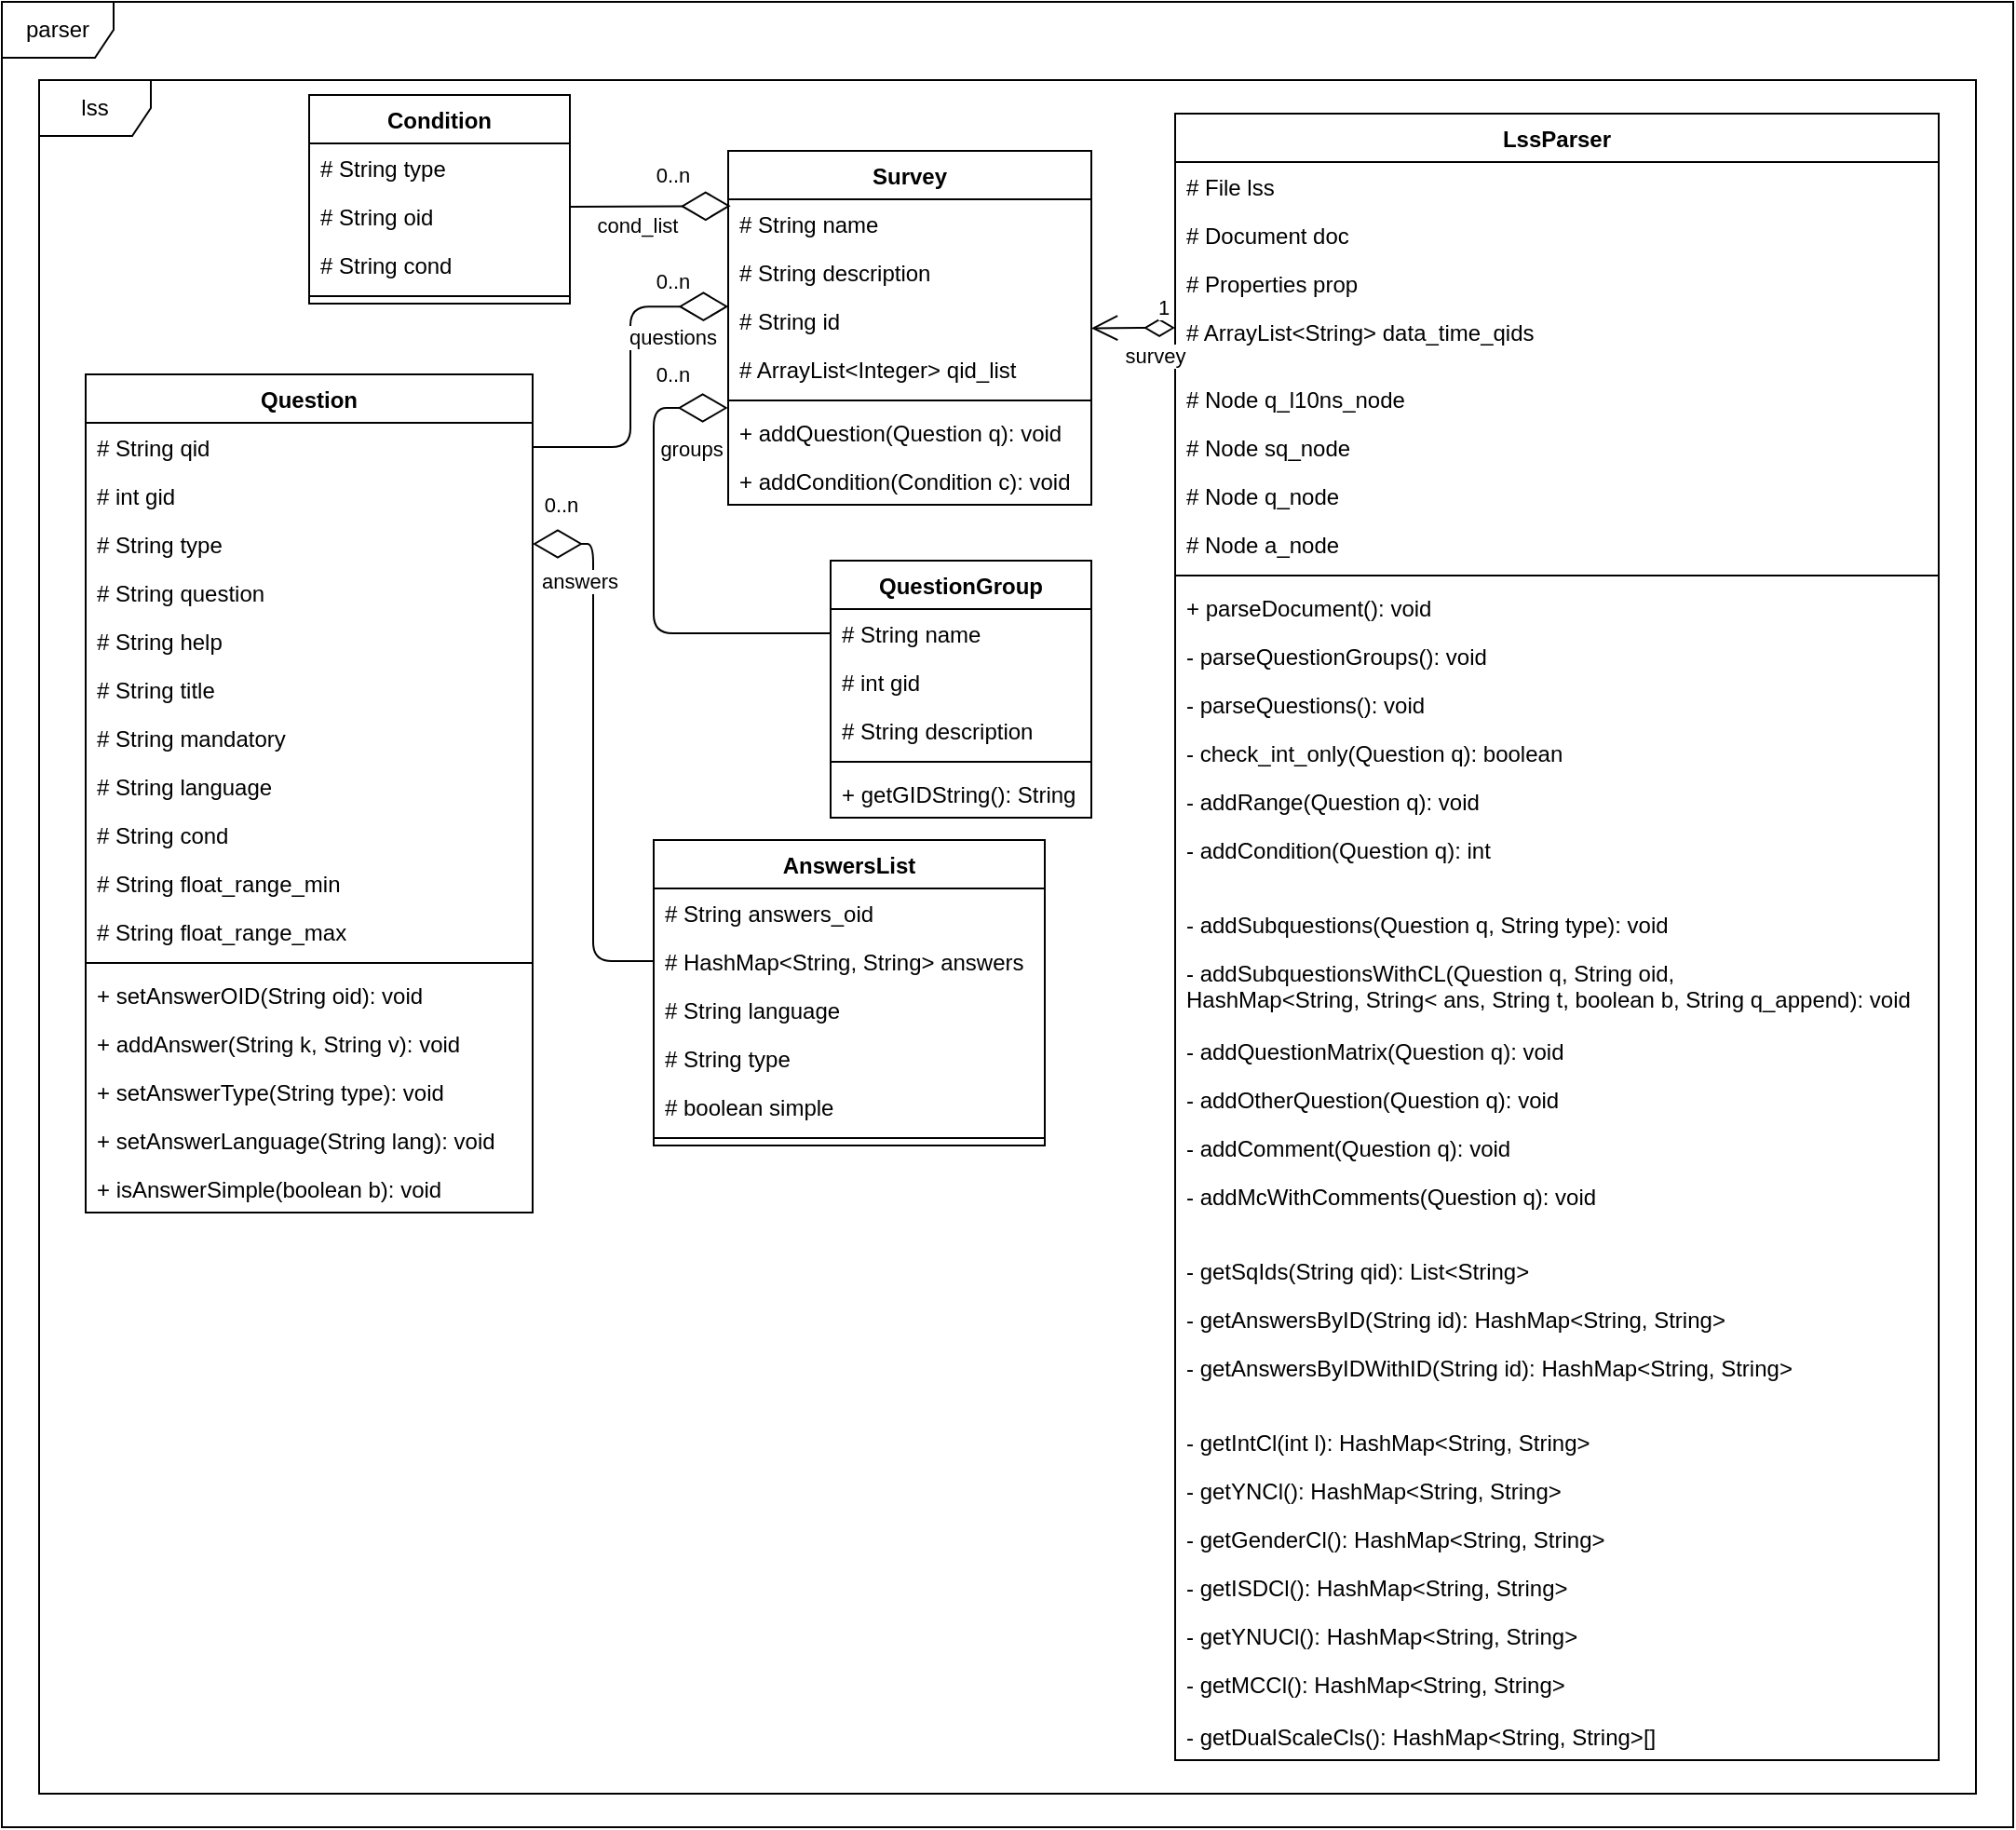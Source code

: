 <mxfile version="14.6.13" type="device"><diagram id="i3Wl8G1VSc9Tyjal9zll" name="Page-1"><mxGraphModel dx="1178" dy="709" grid="1" gridSize="10" guides="1" tooltips="1" connect="1" arrows="1" fold="1" page="1" pageScale="1" pageWidth="850" pageHeight="1100" math="0" shadow="0"><root><mxCell id="0"/><mxCell id="1" parent="0"/><mxCell id="gxFEIxirveoEoGUUxjYG-2" value="parser" style="shape=umlFrame;whiteSpace=wrap;html=1;" parent="1" vertex="1"><mxGeometry x="260" y="310" width="1080" height="980" as="geometry"/></mxCell><mxCell id="gxFEIxirveoEoGUUxjYG-1" value="lss" style="shape=umlFrame;whiteSpace=wrap;html=1;" parent="1" vertex="1"><mxGeometry x="280" y="352" width="1040" height="920" as="geometry"/></mxCell><mxCell id="gxFEIxirveoEoGUUxjYG-3" value="AnswersList" style="swimlane;fontStyle=1;childLayout=stackLayout;horizontal=1;startSize=26;fillColor=none;horizontalStack=0;resizeParent=1;resizeParentMax=0;resizeLast=0;collapsible=1;marginBottom=0;" parent="1" vertex="1"><mxGeometry x="610" y="760" width="210" height="164" as="geometry"/></mxCell><mxCell id="gxFEIxirveoEoGUUxjYG-4" value="# String answers_oid" style="text;strokeColor=none;fillColor=none;align=left;verticalAlign=top;spacingLeft=4;spacingRight=4;overflow=hidden;rotatable=0;points=[[0,0.5],[1,0.5]];portConstraint=eastwest;" parent="gxFEIxirveoEoGUUxjYG-3" vertex="1"><mxGeometry y="26" width="210" height="26" as="geometry"/></mxCell><mxCell id="gxFEIxirveoEoGUUxjYG-5" value="# HashMap&lt;String, String&gt; answers" style="text;strokeColor=none;fillColor=none;align=left;verticalAlign=top;spacingLeft=4;spacingRight=4;overflow=hidden;rotatable=0;points=[[0,0.5],[1,0.5]];portConstraint=eastwest;" parent="gxFEIxirveoEoGUUxjYG-3" vertex="1"><mxGeometry y="52" width="210" height="26" as="geometry"/></mxCell><mxCell id="gxFEIxirveoEoGUUxjYG-6" value="# String language" style="text;strokeColor=none;fillColor=none;align=left;verticalAlign=top;spacingLeft=4;spacingRight=4;overflow=hidden;rotatable=0;points=[[0,0.5],[1,0.5]];portConstraint=eastwest;" parent="gxFEIxirveoEoGUUxjYG-3" vertex="1"><mxGeometry y="78" width="210" height="26" as="geometry"/></mxCell><mxCell id="gxFEIxirveoEoGUUxjYG-8" value="# String type" style="text;strokeColor=none;fillColor=none;align=left;verticalAlign=top;spacingLeft=4;spacingRight=4;overflow=hidden;rotatable=0;points=[[0,0.5],[1,0.5]];portConstraint=eastwest;" parent="gxFEIxirveoEoGUUxjYG-3" vertex="1"><mxGeometry y="104" width="210" height="26" as="geometry"/></mxCell><mxCell id="gxFEIxirveoEoGUUxjYG-7" value="# boolean simple" style="text;strokeColor=none;fillColor=none;align=left;verticalAlign=top;spacingLeft=4;spacingRight=4;overflow=hidden;rotatable=0;points=[[0,0.5],[1,0.5]];portConstraint=eastwest;" parent="gxFEIxirveoEoGUUxjYG-3" vertex="1"><mxGeometry y="130" width="210" height="26" as="geometry"/></mxCell><mxCell id="gxFEIxirveoEoGUUxjYG-27" value="" style="line;strokeWidth=1;fillColor=none;align=left;verticalAlign=middle;spacingTop=-1;spacingLeft=3;spacingRight=3;rotatable=0;labelPosition=right;points=[];portConstraint=eastwest;" parent="gxFEIxirveoEoGUUxjYG-3" vertex="1"><mxGeometry y="156" width="210" height="8" as="geometry"/></mxCell><mxCell id="gxFEIxirveoEoGUUxjYG-9" value="Condition" style="swimlane;fontStyle=1;childLayout=stackLayout;horizontal=1;startSize=26;fillColor=none;horizontalStack=0;resizeParent=1;resizeParentMax=0;resizeLast=0;collapsible=1;marginBottom=0;" parent="1" vertex="1"><mxGeometry x="425" y="360" width="140" height="112" as="geometry"/></mxCell><mxCell id="gxFEIxirveoEoGUUxjYG-10" value="# String type" style="text;strokeColor=none;fillColor=none;align=left;verticalAlign=top;spacingLeft=4;spacingRight=4;overflow=hidden;rotatable=0;points=[[0,0.5],[1,0.5]];portConstraint=eastwest;" parent="gxFEIxirveoEoGUUxjYG-9" vertex="1"><mxGeometry y="26" width="140" height="26" as="geometry"/></mxCell><mxCell id="gxFEIxirveoEoGUUxjYG-11" value="# String oid" style="text;strokeColor=none;fillColor=none;align=left;verticalAlign=top;spacingLeft=4;spacingRight=4;overflow=hidden;rotatable=0;points=[[0,0.5],[1,0.5]];portConstraint=eastwest;" parent="gxFEIxirveoEoGUUxjYG-9" vertex="1"><mxGeometry y="52" width="140" height="26" as="geometry"/></mxCell><mxCell id="gxFEIxirveoEoGUUxjYG-12" value="# String cond" style="text;strokeColor=none;fillColor=none;align=left;verticalAlign=top;spacingLeft=4;spacingRight=4;overflow=hidden;rotatable=0;points=[[0,0.5],[1,0.5]];portConstraint=eastwest;" parent="gxFEIxirveoEoGUUxjYG-9" vertex="1"><mxGeometry y="78" width="140" height="26" as="geometry"/></mxCell><mxCell id="gxFEIxirveoEoGUUxjYG-26" value="" style="line;strokeWidth=1;fillColor=none;align=left;verticalAlign=middle;spacingTop=-1;spacingLeft=3;spacingRight=3;rotatable=0;labelPosition=right;points=[];portConstraint=eastwest;" parent="gxFEIxirveoEoGUUxjYG-9" vertex="1"><mxGeometry y="104" width="140" height="8" as="geometry"/></mxCell><mxCell id="gxFEIxirveoEoGUUxjYG-13" value="Question" style="swimlane;fontStyle=1;childLayout=stackLayout;horizontal=1;startSize=26;fillColor=none;horizontalStack=0;resizeParent=1;resizeParentMax=0;resizeLast=0;collapsible=1;marginBottom=0;" parent="1" vertex="1"><mxGeometry x="305" y="510" width="240" height="450" as="geometry"/></mxCell><mxCell id="gxFEIxirveoEoGUUxjYG-14" value="# String qid" style="text;strokeColor=none;fillColor=none;align=left;verticalAlign=top;spacingLeft=4;spacingRight=4;overflow=hidden;rotatable=0;points=[[0,0.5],[1,0.5]];portConstraint=eastwest;" parent="gxFEIxirveoEoGUUxjYG-13" vertex="1"><mxGeometry y="26" width="240" height="26" as="geometry"/></mxCell><mxCell id="gxFEIxirveoEoGUUxjYG-15" value="# int gid" style="text;strokeColor=none;fillColor=none;align=left;verticalAlign=top;spacingLeft=4;spacingRight=4;overflow=hidden;rotatable=0;points=[[0,0.5],[1,0.5]];portConstraint=eastwest;" parent="gxFEIxirveoEoGUUxjYG-13" vertex="1"><mxGeometry y="52" width="240" height="26" as="geometry"/></mxCell><mxCell id="gxFEIxirveoEoGUUxjYG-16" value="# String type" style="text;strokeColor=none;fillColor=none;align=left;verticalAlign=top;spacingLeft=4;spacingRight=4;overflow=hidden;rotatable=0;points=[[0,0.5],[1,0.5]];portConstraint=eastwest;" parent="gxFEIxirveoEoGUUxjYG-13" vertex="1"><mxGeometry y="78" width="240" height="26" as="geometry"/></mxCell><mxCell id="gxFEIxirveoEoGUUxjYG-19" value="# String question" style="text;strokeColor=none;fillColor=none;align=left;verticalAlign=top;spacingLeft=4;spacingRight=4;overflow=hidden;rotatable=0;points=[[0,0.5],[1,0.5]];portConstraint=eastwest;" parent="gxFEIxirveoEoGUUxjYG-13" vertex="1"><mxGeometry y="104" width="240" height="26" as="geometry"/></mxCell><mxCell id="gxFEIxirveoEoGUUxjYG-22" value="# String help" style="text;strokeColor=none;fillColor=none;align=left;verticalAlign=top;spacingLeft=4;spacingRight=4;overflow=hidden;rotatable=0;points=[[0,0.5],[1,0.5]];portConstraint=eastwest;" parent="gxFEIxirveoEoGUUxjYG-13" vertex="1"><mxGeometry y="130" width="240" height="26" as="geometry"/></mxCell><mxCell id="gxFEIxirveoEoGUUxjYG-23" value="# String title" style="text;strokeColor=none;fillColor=none;align=left;verticalAlign=top;spacingLeft=4;spacingRight=4;overflow=hidden;rotatable=0;points=[[0,0.5],[1,0.5]];portConstraint=eastwest;" parent="gxFEIxirveoEoGUUxjYG-13" vertex="1"><mxGeometry y="156" width="240" height="26" as="geometry"/></mxCell><mxCell id="gxFEIxirveoEoGUUxjYG-21" value="# String mandatory" style="text;strokeColor=none;fillColor=none;align=left;verticalAlign=top;spacingLeft=4;spacingRight=4;overflow=hidden;rotatable=0;points=[[0,0.5],[1,0.5]];portConstraint=eastwest;" parent="gxFEIxirveoEoGUUxjYG-13" vertex="1"><mxGeometry y="182" width="240" height="26" as="geometry"/></mxCell><mxCell id="gxFEIxirveoEoGUUxjYG-20" value="# String language" style="text;strokeColor=none;fillColor=none;align=left;verticalAlign=top;spacingLeft=4;spacingRight=4;overflow=hidden;rotatable=0;points=[[0,0.5],[1,0.5]];portConstraint=eastwest;" parent="gxFEIxirveoEoGUUxjYG-13" vertex="1"><mxGeometry y="208" width="240" height="26" as="geometry"/></mxCell><mxCell id="gxFEIxirveoEoGUUxjYG-18" value="# String cond" style="text;strokeColor=none;fillColor=none;align=left;verticalAlign=top;spacingLeft=4;spacingRight=4;overflow=hidden;rotatable=0;points=[[0,0.5],[1,0.5]];portConstraint=eastwest;" parent="gxFEIxirveoEoGUUxjYG-13" vertex="1"><mxGeometry y="234" width="240" height="26" as="geometry"/></mxCell><mxCell id="gxFEIxirveoEoGUUxjYG-24" value="# String float_range_min" style="text;strokeColor=none;fillColor=none;align=left;verticalAlign=top;spacingLeft=4;spacingRight=4;overflow=hidden;rotatable=0;points=[[0,0.5],[1,0.5]];portConstraint=eastwest;" parent="gxFEIxirveoEoGUUxjYG-13" vertex="1"><mxGeometry y="260" width="240" height="26" as="geometry"/></mxCell><mxCell id="gxFEIxirveoEoGUUxjYG-17" value="# String float_range_max" style="text;strokeColor=none;fillColor=none;align=left;verticalAlign=top;spacingLeft=4;spacingRight=4;overflow=hidden;rotatable=0;points=[[0,0.5],[1,0.5]];portConstraint=eastwest;" parent="gxFEIxirveoEoGUUxjYG-13" vertex="1"><mxGeometry y="286" width="240" height="26" as="geometry"/></mxCell><mxCell id="gxFEIxirveoEoGUUxjYG-25" value="" style="line;strokeWidth=1;fillColor=none;align=left;verticalAlign=middle;spacingTop=-1;spacingLeft=3;spacingRight=3;rotatable=0;labelPosition=right;points=[];portConstraint=eastwest;" parent="gxFEIxirveoEoGUUxjYG-13" vertex="1"><mxGeometry y="312" width="240" height="8" as="geometry"/></mxCell><mxCell id="gxFEIxirveoEoGUUxjYG-29" value="+ setAnswerOID(String oid): void" style="text;strokeColor=none;fillColor=none;align=left;verticalAlign=top;spacingLeft=4;spacingRight=4;overflow=hidden;rotatable=0;points=[[0,0.5],[1,0.5]];portConstraint=eastwest;" parent="gxFEIxirveoEoGUUxjYG-13" vertex="1"><mxGeometry y="320" width="240" height="26" as="geometry"/></mxCell><mxCell id="gxFEIxirveoEoGUUxjYG-28" value="+ addAnswer(String k, String v): void" style="text;strokeColor=none;fillColor=none;align=left;verticalAlign=top;spacingLeft=4;spacingRight=4;overflow=hidden;rotatable=0;points=[[0,0.5],[1,0.5]];portConstraint=eastwest;" parent="gxFEIxirveoEoGUUxjYG-13" vertex="1"><mxGeometry y="346" width="240" height="26" as="geometry"/></mxCell><mxCell id="gxFEIxirveoEoGUUxjYG-32" value="+ setAnswerType(String type): void" style="text;strokeColor=none;fillColor=none;align=left;verticalAlign=top;spacingLeft=4;spacingRight=4;overflow=hidden;rotatable=0;points=[[0,0.5],[1,0.5]];portConstraint=eastwest;" parent="gxFEIxirveoEoGUUxjYG-13" vertex="1"><mxGeometry y="372" width="240" height="26" as="geometry"/></mxCell><mxCell id="gxFEIxirveoEoGUUxjYG-31" value="+ setAnswerLanguage(String lang): void" style="text;strokeColor=none;fillColor=none;align=left;verticalAlign=top;spacingLeft=4;spacingRight=4;overflow=hidden;rotatable=0;points=[[0,0.5],[1,0.5]];portConstraint=eastwest;" parent="gxFEIxirveoEoGUUxjYG-13" vertex="1"><mxGeometry y="398" width="240" height="26" as="geometry"/></mxCell><mxCell id="gxFEIxirveoEoGUUxjYG-30" value="+ isAnswerSimple(boolean b): void" style="text;strokeColor=none;fillColor=none;align=left;verticalAlign=top;spacingLeft=4;spacingRight=4;overflow=hidden;rotatable=0;points=[[0,0.5],[1,0.5]];portConstraint=eastwest;" parent="gxFEIxirveoEoGUUxjYG-13" vertex="1"><mxGeometry y="424" width="240" height="26" as="geometry"/></mxCell><mxCell id="gxFEIxirveoEoGUUxjYG-33" value="QuestionGroup" style="swimlane;fontStyle=1;childLayout=stackLayout;horizontal=1;startSize=26;fillColor=none;horizontalStack=0;resizeParent=1;resizeParentMax=0;resizeLast=0;collapsible=1;marginBottom=0;" parent="1" vertex="1"><mxGeometry x="705" y="610" width="140" height="138" as="geometry"/></mxCell><mxCell id="gxFEIxirveoEoGUUxjYG-34" value="# String name" style="text;strokeColor=none;fillColor=none;align=left;verticalAlign=top;spacingLeft=4;spacingRight=4;overflow=hidden;rotatable=0;points=[[0,0.5],[1,0.5]];portConstraint=eastwest;" parent="gxFEIxirveoEoGUUxjYG-33" vertex="1"><mxGeometry y="26" width="140" height="26" as="geometry"/></mxCell><mxCell id="gxFEIxirveoEoGUUxjYG-35" value="# int gid" style="text;strokeColor=none;fillColor=none;align=left;verticalAlign=top;spacingLeft=4;spacingRight=4;overflow=hidden;rotatable=0;points=[[0,0.5],[1,0.5]];portConstraint=eastwest;" parent="gxFEIxirveoEoGUUxjYG-33" vertex="1"><mxGeometry y="52" width="140" height="26" as="geometry"/></mxCell><mxCell id="gxFEIxirveoEoGUUxjYG-36" value="# String description" style="text;strokeColor=none;fillColor=none;align=left;verticalAlign=top;spacingLeft=4;spacingRight=4;overflow=hidden;rotatable=0;points=[[0,0.5],[1,0.5]];portConstraint=eastwest;" parent="gxFEIxirveoEoGUUxjYG-33" vertex="1"><mxGeometry y="78" width="140" height="26" as="geometry"/></mxCell><mxCell id="gxFEIxirveoEoGUUxjYG-37" value="" style="line;strokeWidth=1;fillColor=none;align=left;verticalAlign=middle;spacingTop=-1;spacingLeft=3;spacingRight=3;rotatable=0;labelPosition=right;points=[];portConstraint=eastwest;" parent="gxFEIxirveoEoGUUxjYG-33" vertex="1"><mxGeometry y="104" width="140" height="8" as="geometry"/></mxCell><mxCell id="gxFEIxirveoEoGUUxjYG-38" value="+ getGIDString(): String" style="text;strokeColor=none;fillColor=none;align=left;verticalAlign=top;spacingLeft=4;spacingRight=4;overflow=hidden;rotatable=0;points=[[0,0.5],[1,0.5]];portConstraint=eastwest;" parent="gxFEIxirveoEoGUUxjYG-33" vertex="1"><mxGeometry y="112" width="140" height="26" as="geometry"/></mxCell><mxCell id="gxFEIxirveoEoGUUxjYG-39" value="Survey" style="swimlane;fontStyle=1;childLayout=stackLayout;horizontal=1;startSize=26;fillColor=none;horizontalStack=0;resizeParent=1;resizeParentMax=0;resizeLast=0;collapsible=1;marginBottom=0;" parent="1" vertex="1"><mxGeometry x="650" y="390" width="195" height="190" as="geometry"/></mxCell><mxCell id="gxFEIxirveoEoGUUxjYG-40" value="# String name" style="text;strokeColor=none;fillColor=none;align=left;verticalAlign=top;spacingLeft=4;spacingRight=4;overflow=hidden;rotatable=0;points=[[0,0.5],[1,0.5]];portConstraint=eastwest;" parent="gxFEIxirveoEoGUUxjYG-39" vertex="1"><mxGeometry y="26" width="195" height="26" as="geometry"/></mxCell><mxCell id="gxFEIxirveoEoGUUxjYG-41" value="# String description" style="text;strokeColor=none;fillColor=none;align=left;verticalAlign=top;spacingLeft=4;spacingRight=4;overflow=hidden;rotatable=0;points=[[0,0.5],[1,0.5]];portConstraint=eastwest;" parent="gxFEIxirveoEoGUUxjYG-39" vertex="1"><mxGeometry y="52" width="195" height="26" as="geometry"/></mxCell><mxCell id="gxFEIxirveoEoGUUxjYG-42" value="# String id" style="text;strokeColor=none;fillColor=none;align=left;verticalAlign=top;spacingLeft=4;spacingRight=4;overflow=hidden;rotatable=0;points=[[0,0.5],[1,0.5]];portConstraint=eastwest;" parent="gxFEIxirveoEoGUUxjYG-39" vertex="1"><mxGeometry y="78" width="195" height="26" as="geometry"/></mxCell><mxCell id="gxFEIxirveoEoGUUxjYG-43" value="# ArrayList&lt;Integer&gt; qid_list" style="text;strokeColor=none;fillColor=none;align=left;verticalAlign=top;spacingLeft=4;spacingRight=4;overflow=hidden;rotatable=0;points=[[0,0.5],[1,0.5]];portConstraint=eastwest;" parent="gxFEIxirveoEoGUUxjYG-39" vertex="1"><mxGeometry y="104" width="195" height="26" as="geometry"/></mxCell><mxCell id="gxFEIxirveoEoGUUxjYG-44" value="" style="line;strokeWidth=1;fillColor=none;align=left;verticalAlign=middle;spacingTop=-1;spacingLeft=3;spacingRight=3;rotatable=0;labelPosition=right;points=[];portConstraint=eastwest;" parent="gxFEIxirveoEoGUUxjYG-39" vertex="1"><mxGeometry y="130" width="195" height="8" as="geometry"/></mxCell><mxCell id="gxFEIxirveoEoGUUxjYG-45" value="+ addQuestion(Question q): void" style="text;strokeColor=none;fillColor=none;align=left;verticalAlign=top;spacingLeft=4;spacingRight=4;overflow=hidden;rotatable=0;points=[[0,0.5],[1,0.5]];portConstraint=eastwest;" parent="gxFEIxirveoEoGUUxjYG-39" vertex="1"><mxGeometry y="138" width="195" height="26" as="geometry"/></mxCell><mxCell id="gxFEIxirveoEoGUUxjYG-46" value="+ addCondition(Condition c): void" style="text;strokeColor=none;fillColor=none;align=left;verticalAlign=top;spacingLeft=4;spacingRight=4;overflow=hidden;rotatable=0;points=[[0,0.5],[1,0.5]];portConstraint=eastwest;" parent="gxFEIxirveoEoGUUxjYG-39" vertex="1"><mxGeometry y="164" width="195" height="26" as="geometry"/></mxCell><mxCell id="gxFEIxirveoEoGUUxjYG-55" value="LssParser" style="swimlane;fontStyle=1;childLayout=stackLayout;horizontal=1;startSize=26;fillColor=none;horizontalStack=0;resizeParent=1;resizeParentMax=0;resizeLast=0;collapsible=1;marginBottom=0;" parent="1" vertex="1"><mxGeometry x="890" y="370" width="410" height="884" as="geometry"/></mxCell><mxCell id="gxFEIxirveoEoGUUxjYG-56" value="# File lss" style="text;strokeColor=none;fillColor=none;align=left;verticalAlign=top;spacingLeft=4;spacingRight=4;overflow=hidden;rotatable=0;points=[[0,0.5],[1,0.5]];portConstraint=eastwest;" parent="gxFEIxirveoEoGUUxjYG-55" vertex="1"><mxGeometry y="26" width="410" height="26" as="geometry"/></mxCell><mxCell id="gxFEIxirveoEoGUUxjYG-57" value="# Document doc" style="text;strokeColor=none;fillColor=none;align=left;verticalAlign=top;spacingLeft=4;spacingRight=4;overflow=hidden;rotatable=0;points=[[0,0.5],[1,0.5]];portConstraint=eastwest;" parent="gxFEIxirveoEoGUUxjYG-55" vertex="1"><mxGeometry y="52" width="410" height="26" as="geometry"/></mxCell><mxCell id="gxFEIxirveoEoGUUxjYG-58" value="# Properties prop" style="text;strokeColor=none;fillColor=none;align=left;verticalAlign=top;spacingLeft=4;spacingRight=4;overflow=hidden;rotatable=0;points=[[0,0.5],[1,0.5]];portConstraint=eastwest;" parent="gxFEIxirveoEoGUUxjYG-55" vertex="1"><mxGeometry y="78" width="410" height="26" as="geometry"/></mxCell><mxCell id="gxFEIxirveoEoGUUxjYG-59" value="# ArrayList&lt;String&gt; data_time_qids" style="text;strokeColor=none;fillColor=none;align=left;verticalAlign=top;spacingLeft=4;spacingRight=4;overflow=hidden;rotatable=0;points=[[0,0.5],[1,0.5]];portConstraint=eastwest;" parent="gxFEIxirveoEoGUUxjYG-55" vertex="1"><mxGeometry y="104" width="410" height="22" as="geometry"/></mxCell><mxCell id="gxFEIxirveoEoGUUxjYG-64" value="" style="text;strokeColor=none;fillColor=none;align=left;verticalAlign=middle;spacingTop=-1;spacingLeft=4;spacingRight=4;rotatable=0;labelPosition=right;points=[];portConstraint=eastwest;" parent="gxFEIxirveoEoGUUxjYG-55" vertex="1"><mxGeometry y="126" width="410" height="14" as="geometry"/></mxCell><mxCell id="gxFEIxirveoEoGUUxjYG-60" value="# Node q_l10ns_node" style="text;strokeColor=none;fillColor=none;align=left;verticalAlign=top;spacingLeft=4;spacingRight=4;overflow=hidden;rotatable=0;points=[[0,0.5],[1,0.5]];portConstraint=eastwest;" parent="gxFEIxirveoEoGUUxjYG-55" vertex="1"><mxGeometry y="140" width="410" height="26" as="geometry"/></mxCell><mxCell id="gxFEIxirveoEoGUUxjYG-61" value="# Node sq_node" style="text;strokeColor=none;fillColor=none;align=left;verticalAlign=top;spacingLeft=4;spacingRight=4;overflow=hidden;rotatable=0;points=[[0,0.5],[1,0.5]];portConstraint=eastwest;" parent="gxFEIxirveoEoGUUxjYG-55" vertex="1"><mxGeometry y="166" width="410" height="26" as="geometry"/></mxCell><mxCell id="gxFEIxirveoEoGUUxjYG-63" value="# Node q_node" style="text;strokeColor=none;fillColor=none;align=left;verticalAlign=top;spacingLeft=4;spacingRight=4;overflow=hidden;rotatable=0;points=[[0,0.5],[1,0.5]];portConstraint=eastwest;" parent="gxFEIxirveoEoGUUxjYG-55" vertex="1"><mxGeometry y="192" width="410" height="26" as="geometry"/></mxCell><mxCell id="gxFEIxirveoEoGUUxjYG-62" value="# Node a_node" style="text;strokeColor=none;fillColor=none;align=left;verticalAlign=top;spacingLeft=4;spacingRight=4;overflow=hidden;rotatable=0;points=[[0,0.5],[1,0.5]];portConstraint=eastwest;" parent="gxFEIxirveoEoGUUxjYG-55" vertex="1"><mxGeometry y="218" width="410" height="26" as="geometry"/></mxCell><mxCell id="gxFEIxirveoEoGUUxjYG-65" value="" style="line;strokeWidth=1;fillColor=none;align=left;verticalAlign=middle;spacingTop=-1;spacingLeft=3;spacingRight=3;rotatable=0;labelPosition=right;points=[];portConstraint=eastwest;" parent="gxFEIxirveoEoGUUxjYG-55" vertex="1"><mxGeometry y="244" width="410" height="8" as="geometry"/></mxCell><mxCell id="gxFEIxirveoEoGUUxjYG-66" value="+ parseDocument(): void" style="text;strokeColor=none;fillColor=none;align=left;verticalAlign=top;spacingLeft=4;spacingRight=4;overflow=hidden;rotatable=0;points=[[0,0.5],[1,0.5]];portConstraint=eastwest;" parent="gxFEIxirveoEoGUUxjYG-55" vertex="1"><mxGeometry y="252" width="410" height="26" as="geometry"/></mxCell><mxCell id="gxFEIxirveoEoGUUxjYG-67" value="- parseQuestionGroups(): void" style="text;strokeColor=none;fillColor=none;align=left;verticalAlign=top;spacingLeft=4;spacingRight=4;overflow=hidden;rotatable=0;points=[[0,0.5],[1,0.5]];portConstraint=eastwest;" parent="gxFEIxirveoEoGUUxjYG-55" vertex="1"><mxGeometry y="278" width="410" height="26" as="geometry"/></mxCell><mxCell id="gxFEIxirveoEoGUUxjYG-68" value="- parseQuestions(): void" style="text;strokeColor=none;fillColor=none;align=left;verticalAlign=top;spacingLeft=4;spacingRight=4;overflow=hidden;rotatable=0;points=[[0,0.5],[1,0.5]];portConstraint=eastwest;" parent="gxFEIxirveoEoGUUxjYG-55" vertex="1"><mxGeometry y="304" width="410" height="26" as="geometry"/></mxCell><mxCell id="gxFEIxirveoEoGUUxjYG-69" value="- check_int_only(Question q): boolean" style="text;strokeColor=none;fillColor=none;align=left;verticalAlign=top;spacingLeft=4;spacingRight=4;overflow=hidden;rotatable=0;points=[[0,0.5],[1,0.5]];portConstraint=eastwest;" parent="gxFEIxirveoEoGUUxjYG-55" vertex="1"><mxGeometry y="330" width="410" height="26" as="geometry"/></mxCell><mxCell id="gxFEIxirveoEoGUUxjYG-70" value="- addRange(Question q): void" style="text;strokeColor=none;fillColor=none;align=left;verticalAlign=top;spacingLeft=4;spacingRight=4;overflow=hidden;rotatable=0;points=[[0,0.5],[1,0.5]];portConstraint=eastwest;" parent="gxFEIxirveoEoGUUxjYG-55" vertex="1"><mxGeometry y="356" width="410" height="26" as="geometry"/></mxCell><mxCell id="gxFEIxirveoEoGUUxjYG-71" value="- addCondition(Question q): int" style="text;strokeColor=none;fillColor=none;align=left;verticalAlign=top;spacingLeft=4;spacingRight=4;overflow=hidden;rotatable=0;points=[[0,0.5],[1,0.5]];portConstraint=eastwest;" parent="gxFEIxirveoEoGUUxjYG-55" vertex="1"><mxGeometry y="382" width="410" height="26" as="geometry"/></mxCell><mxCell id="gxFEIxirveoEoGUUxjYG-72" value="" style="text;strokeColor=none;fillColor=none;align=left;verticalAlign=middle;spacingTop=-1;spacingLeft=4;spacingRight=4;rotatable=0;labelPosition=right;points=[];portConstraint=eastwest;" parent="gxFEIxirveoEoGUUxjYG-55" vertex="1"><mxGeometry y="408" width="410" height="14" as="geometry"/></mxCell><mxCell id="gxFEIxirveoEoGUUxjYG-73" value="- addSubquestions(Question q, String type): void" style="text;strokeColor=none;fillColor=none;align=left;verticalAlign=top;spacingLeft=4;spacingRight=4;overflow=hidden;rotatable=0;points=[[0,0.5],[1,0.5]];portConstraint=eastwest;" parent="gxFEIxirveoEoGUUxjYG-55" vertex="1"><mxGeometry y="422" width="410" height="26" as="geometry"/></mxCell><mxCell id="gxFEIxirveoEoGUUxjYG-74" value="- addSubquestionsWithCL(Question q, String oid, &#10;HashMap&lt;String, String&lt; ans, String t, boolean b, String q_append): void" style="text;strokeColor=none;fillColor=none;align=left;verticalAlign=top;spacingLeft=4;spacingRight=4;overflow=hidden;rotatable=0;points=[[0,0.5],[1,0.5]];portConstraint=eastwest;" parent="gxFEIxirveoEoGUUxjYG-55" vertex="1"><mxGeometry y="448" width="410" height="42" as="geometry"/></mxCell><mxCell id="gxFEIxirveoEoGUUxjYG-76" value="- addQuestionMatrix(Question q): void" style="text;strokeColor=none;fillColor=none;align=left;verticalAlign=top;spacingLeft=4;spacingRight=4;overflow=hidden;rotatable=0;points=[[0,0.5],[1,0.5]];portConstraint=eastwest;" parent="gxFEIxirveoEoGUUxjYG-55" vertex="1"><mxGeometry y="490" width="410" height="26" as="geometry"/></mxCell><mxCell id="gxFEIxirveoEoGUUxjYG-77" value="- addOtherQuestion(Question q): void" style="text;strokeColor=none;fillColor=none;align=left;verticalAlign=top;spacingLeft=4;spacingRight=4;overflow=hidden;rotatable=0;points=[[0,0.5],[1,0.5]];portConstraint=eastwest;" parent="gxFEIxirveoEoGUUxjYG-55" vertex="1"><mxGeometry y="516" width="410" height="26" as="geometry"/></mxCell><mxCell id="gxFEIxirveoEoGUUxjYG-78" value="- addComment(Question q): void" style="text;strokeColor=none;fillColor=none;align=left;verticalAlign=top;spacingLeft=4;spacingRight=4;overflow=hidden;rotatable=0;points=[[0,0.5],[1,0.5]];portConstraint=eastwest;" parent="gxFEIxirveoEoGUUxjYG-55" vertex="1"><mxGeometry y="542" width="410" height="26" as="geometry"/></mxCell><mxCell id="gxFEIxirveoEoGUUxjYG-79" value="- addMcWithComments(Question q): void" style="text;strokeColor=none;fillColor=none;align=left;verticalAlign=top;spacingLeft=4;spacingRight=4;overflow=hidden;rotatable=0;points=[[0,0.5],[1,0.5]];portConstraint=eastwest;" parent="gxFEIxirveoEoGUUxjYG-55" vertex="1"><mxGeometry y="568" width="410" height="26" as="geometry"/></mxCell><mxCell id="gxFEIxirveoEoGUUxjYG-92" value="" style="text;strokeColor=none;fillColor=none;align=left;verticalAlign=middle;spacingTop=-1;spacingLeft=4;spacingRight=4;rotatable=0;labelPosition=right;points=[];portConstraint=eastwest;" parent="gxFEIxirveoEoGUUxjYG-55" vertex="1"><mxGeometry y="594" width="410" height="14" as="geometry"/></mxCell><mxCell id="gxFEIxirveoEoGUUxjYG-80" value="- getSqIds(String qid): List&lt;String&gt;" style="text;strokeColor=none;fillColor=none;align=left;verticalAlign=top;spacingLeft=4;spacingRight=4;overflow=hidden;rotatable=0;points=[[0,0.5],[1,0.5]];portConstraint=eastwest;" parent="gxFEIxirveoEoGUUxjYG-55" vertex="1"><mxGeometry y="608" width="410" height="26" as="geometry"/></mxCell><mxCell id="gxFEIxirveoEoGUUxjYG-81" value="- getAnswersByID(String id): HashMap&lt;String, String&gt;" style="text;strokeColor=none;fillColor=none;align=left;verticalAlign=top;spacingLeft=4;spacingRight=4;overflow=hidden;rotatable=0;points=[[0,0.5],[1,0.5]];portConstraint=eastwest;" parent="gxFEIxirveoEoGUUxjYG-55" vertex="1"><mxGeometry y="634" width="410" height="26" as="geometry"/></mxCell><mxCell id="gxFEIxirveoEoGUUxjYG-82" value="- getAnswersByIDWithID(String id): HashMap&lt;String, String&gt;" style="text;strokeColor=none;fillColor=none;align=left;verticalAlign=top;spacingLeft=4;spacingRight=4;overflow=hidden;rotatable=0;points=[[0,0.5],[1,0.5]];portConstraint=eastwest;" parent="gxFEIxirveoEoGUUxjYG-55" vertex="1"><mxGeometry y="660" width="410" height="26" as="geometry"/></mxCell><mxCell id="gxFEIxirveoEoGUUxjYG-93" value="" style="text;strokeColor=none;fillColor=none;align=left;verticalAlign=middle;spacingTop=-1;spacingLeft=4;spacingRight=4;rotatable=0;labelPosition=right;points=[];portConstraint=eastwest;" parent="gxFEIxirveoEoGUUxjYG-55" vertex="1"><mxGeometry y="686" width="410" height="14" as="geometry"/></mxCell><mxCell id="gxFEIxirveoEoGUUxjYG-89" value="- getIntCl(int l): HashMap&lt;String, String&gt;" style="text;strokeColor=none;fillColor=none;align=left;verticalAlign=top;spacingLeft=4;spacingRight=4;overflow=hidden;rotatable=0;points=[[0,0.5],[1,0.5]];portConstraint=eastwest;" parent="gxFEIxirveoEoGUUxjYG-55" vertex="1"><mxGeometry y="700" width="410" height="26" as="geometry"/></mxCell><mxCell id="gxFEIxirveoEoGUUxjYG-83" value="- getYNCl(): HashMap&lt;String, String&gt;" style="text;strokeColor=none;fillColor=none;align=left;verticalAlign=top;spacingLeft=4;spacingRight=4;overflow=hidden;rotatable=0;points=[[0,0.5],[1,0.5]];portConstraint=eastwest;" parent="gxFEIxirveoEoGUUxjYG-55" vertex="1"><mxGeometry y="726" width="410" height="26" as="geometry"/></mxCell><mxCell id="gxFEIxirveoEoGUUxjYG-84" value="- getGenderCl(): HashMap&lt;String, String&gt;" style="text;strokeColor=none;fillColor=none;align=left;verticalAlign=top;spacingLeft=4;spacingRight=4;overflow=hidden;rotatable=0;points=[[0,0.5],[1,0.5]];portConstraint=eastwest;" parent="gxFEIxirveoEoGUUxjYG-55" vertex="1"><mxGeometry y="752" width="410" height="26" as="geometry"/></mxCell><mxCell id="gxFEIxirveoEoGUUxjYG-88" value="- getISDCl(): HashMap&lt;String, String&gt;" style="text;strokeColor=none;fillColor=none;align=left;verticalAlign=top;spacingLeft=4;spacingRight=4;overflow=hidden;rotatable=0;points=[[0,0.5],[1,0.5]];portConstraint=eastwest;" parent="gxFEIxirveoEoGUUxjYG-55" vertex="1"><mxGeometry y="778" width="410" height="26" as="geometry"/></mxCell><mxCell id="gxFEIxirveoEoGUUxjYG-87" value="- getYNUCl(): HashMap&lt;String, String&gt;" style="text;strokeColor=none;fillColor=none;align=left;verticalAlign=top;spacingLeft=4;spacingRight=4;overflow=hidden;rotatable=0;points=[[0,0.5],[1,0.5]];portConstraint=eastwest;" parent="gxFEIxirveoEoGUUxjYG-55" vertex="1"><mxGeometry y="804" width="410" height="26" as="geometry"/></mxCell><mxCell id="gxFEIxirveoEoGUUxjYG-86" value="- getMCCl(): HashMap&lt;String, String&gt;" style="text;strokeColor=none;fillColor=none;align=left;verticalAlign=top;spacingLeft=4;spacingRight=4;overflow=hidden;rotatable=0;points=[[0,0.5],[1,0.5]];portConstraint=eastwest;" parent="gxFEIxirveoEoGUUxjYG-55" vertex="1"><mxGeometry y="830" width="410" height="28" as="geometry"/></mxCell><mxCell id="gxFEIxirveoEoGUUxjYG-85" value="- getDualScaleCls(): HashMap&lt;String, String&gt;[]" style="text;strokeColor=none;fillColor=none;align=left;verticalAlign=top;spacingLeft=4;spacingRight=4;overflow=hidden;rotatable=0;points=[[0,0.5],[1,0.5]];portConstraint=eastwest;" parent="gxFEIxirveoEoGUUxjYG-55" vertex="1"><mxGeometry y="858" width="410" height="26" as="geometry"/></mxCell><mxCell id="gxFEIxirveoEoGUUxjYG-90" value="1" style="endArrow=open;html=1;endSize=12;startArrow=diamondThin;startSize=14;startFill=0;edgeStyle=orthogonalEdgeStyle;align=left;verticalAlign=bottom;exitX=0;exitY=0.5;exitDx=0;exitDy=0;entryX=1;entryY=0.662;entryDx=0;entryDy=0;entryPerimeter=0;" parent="1" source="gxFEIxirveoEoGUUxjYG-59" target="gxFEIxirveoEoGUUxjYG-42" edge="1"><mxGeometry x="-0.5" y="-2" relative="1" as="geometry"><mxPoint x="750" y="470" as="sourcePoint"/><mxPoint x="910" y="470" as="targetPoint"/><Array as="points"/><mxPoint as="offset"/></mxGeometry></mxCell><mxCell id="gxFEIxirveoEoGUUxjYG-91" value="survey" style="edgeLabel;html=1;align=center;verticalAlign=middle;resizable=0;points=[];" parent="gxFEIxirveoEoGUUxjYG-90" vertex="1" connectable="0"><mxGeometry x="0.283" y="1" relative="1" as="geometry"><mxPoint x="18" y="14" as="offset"/></mxGeometry></mxCell><mxCell id="GOKijqMrAlmJ-F5u3C9H-1" value="" style="endArrow=diamondThin;endFill=0;endSize=24;html=1;entryX=1;entryY=0.5;entryDx=0;entryDy=0;exitX=0;exitY=0.5;exitDx=0;exitDy=0;edgeStyle=orthogonalEdgeStyle;" edge="1" parent="1" source="gxFEIxirveoEoGUUxjYG-5" target="gxFEIxirveoEoGUUxjYG-16"><mxGeometry width="160" relative="1" as="geometry"><mxPoint x="570" y="710" as="sourcePoint"/><mxPoint x="730" y="710" as="targetPoint"/></mxGeometry></mxCell><mxCell id="GOKijqMrAlmJ-F5u3C9H-2" value="0..n" style="edgeLabel;html=1;align=center;verticalAlign=middle;resizable=0;points=[];" vertex="1" connectable="0" parent="GOKijqMrAlmJ-F5u3C9H-1"><mxGeometry x="0.608" y="-1" relative="1" as="geometry"><mxPoint x="-19" y="-45" as="offset"/></mxGeometry></mxCell><mxCell id="GOKijqMrAlmJ-F5u3C9H-3" value="answers" style="edgeLabel;html=1;align=center;verticalAlign=middle;resizable=0;points=[];" vertex="1" connectable="0" parent="GOKijqMrAlmJ-F5u3C9H-1"><mxGeometry x="-0.467" y="2" relative="1" as="geometry"><mxPoint x="-6" y="-160" as="offset"/></mxGeometry></mxCell><mxCell id="GOKijqMrAlmJ-F5u3C9H-4" value="" style="endArrow=diamondThin;endFill=0;endSize=24;html=1;exitX=0;exitY=0.5;exitDx=0;exitDy=0;entryX=-0.001;entryY=0;entryDx=0;entryDy=0;edgeStyle=orthogonalEdgeStyle;entryPerimeter=0;" edge="1" parent="1" source="gxFEIxirveoEoGUUxjYG-34" target="gxFEIxirveoEoGUUxjYG-45"><mxGeometry width="160" relative="1" as="geometry"><mxPoint x="610" y="630" as="sourcePoint"/><mxPoint x="770" y="630" as="targetPoint"/><Array as="points"><mxPoint x="610" y="649"/><mxPoint x="610" y="528"/></Array></mxGeometry></mxCell><mxCell id="GOKijqMrAlmJ-F5u3C9H-5" value="groups" style="edgeLabel;html=1;align=center;verticalAlign=middle;resizable=0;points=[];" vertex="1" connectable="0" parent="GOKijqMrAlmJ-F5u3C9H-4"><mxGeometry x="0.476" relative="1" as="geometry"><mxPoint x="20" y="-5" as="offset"/></mxGeometry></mxCell><mxCell id="GOKijqMrAlmJ-F5u3C9H-6" value="0..n" style="edgeLabel;html=1;align=center;verticalAlign=middle;resizable=0;points=[];" vertex="1" connectable="0" parent="GOKijqMrAlmJ-F5u3C9H-4"><mxGeometry x="0.23" relative="1" as="geometry"><mxPoint x="10" y="-77" as="offset"/></mxGeometry></mxCell><mxCell id="GOKijqMrAlmJ-F5u3C9H-7" value="" style="endArrow=diamondThin;endFill=0;endSize=24;html=1;entryX=0.001;entryY=0.215;entryDx=0;entryDy=0;entryPerimeter=0;exitX=1;exitY=0.5;exitDx=0;exitDy=0;edgeStyle=orthogonalEdgeStyle;" edge="1" parent="1" source="gxFEIxirveoEoGUUxjYG-14" target="gxFEIxirveoEoGUUxjYG-42"><mxGeometry width="160" relative="1" as="geometry"><mxPoint x="550" y="560" as="sourcePoint"/><mxPoint x="710" y="560" as="targetPoint"/></mxGeometry></mxCell><mxCell id="GOKijqMrAlmJ-F5u3C9H-8" value="questions" style="edgeLabel;html=1;align=center;verticalAlign=middle;resizable=0;points=[];" vertex="1" connectable="0" parent="GOKijqMrAlmJ-F5u3C9H-7"><mxGeometry x="0.601" y="-2" relative="1" as="geometry"><mxPoint x="6" y="14" as="offset"/></mxGeometry></mxCell><mxCell id="GOKijqMrAlmJ-F5u3C9H-9" value="0..n" style="edgeLabel;html=1;align=center;verticalAlign=middle;resizable=0;points=[];" vertex="1" connectable="0" parent="GOKijqMrAlmJ-F5u3C9H-7"><mxGeometry x="0.337" relative="1" as="geometry"><mxPoint x="22" y="-21" as="offset"/></mxGeometry></mxCell><mxCell id="GOKijqMrAlmJ-F5u3C9H-10" value="" style="endArrow=diamondThin;endFill=0;endSize=24;html=1;entryX=0.007;entryY=0.138;entryDx=0;entryDy=0;entryPerimeter=0;" edge="1" parent="1" target="gxFEIxirveoEoGUUxjYG-40"><mxGeometry width="160" relative="1" as="geometry"><mxPoint x="565" y="420" as="sourcePoint"/><mxPoint x="710" y="560" as="targetPoint"/><Array as="points"><mxPoint x="565" y="420"/></Array></mxGeometry></mxCell><mxCell id="GOKijqMrAlmJ-F5u3C9H-11" value="0..n" style="edgeLabel;html=1;align=center;verticalAlign=middle;resizable=0;points=[];" vertex="1" connectable="0" parent="GOKijqMrAlmJ-F5u3C9H-10"><mxGeometry x="0.158" y="-1" relative="1" as="geometry"><mxPoint x="5" y="-18" as="offset"/></mxGeometry></mxCell><mxCell id="GOKijqMrAlmJ-F5u3C9H-12" value="cond_list" style="edgeLabel;html=1;align=center;verticalAlign=middle;resizable=0;points=[];" vertex="1" connectable="0" parent="GOKijqMrAlmJ-F5u3C9H-10"><mxGeometry x="-0.021" y="1" relative="1" as="geometry"><mxPoint x="-7" y="11" as="offset"/></mxGeometry></mxCell></root></mxGraphModel></diagram></mxfile>